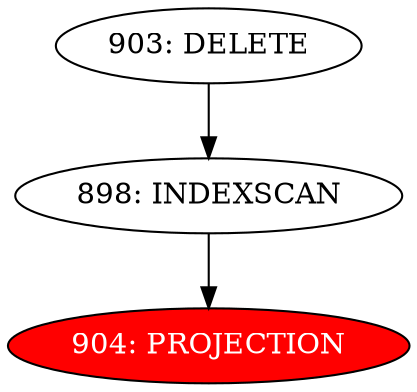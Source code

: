 digraph name {
898 [label="898: INDEXSCAN" ];
898 -> 904;
904 [label="904: PROJECTION" fontcolor="white" style="filled" fillcolor="red"];
903 [label="903: DELETE" ];
903 -> 898;

}

